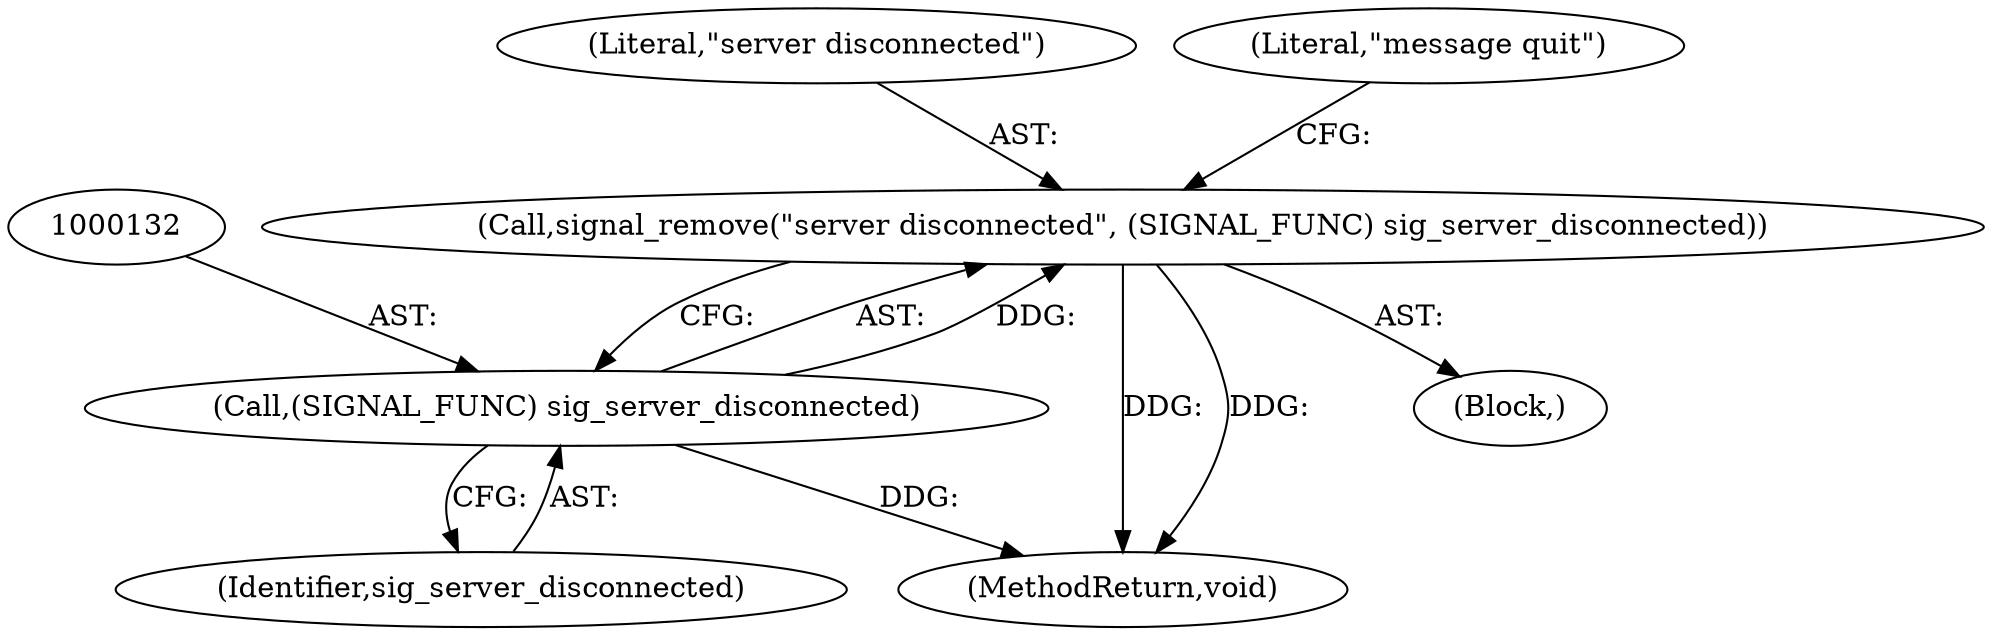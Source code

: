 digraph "0_irssi_77b2631c78461965bc9a7414aae206b5c514e1b3@API" {
"1000129" [label="(Call,signal_remove(\"server disconnected\", (SIGNAL_FUNC) sig_server_disconnected))"];
"1000131" [label="(Call,(SIGNAL_FUNC) sig_server_disconnected)"];
"1000131" [label="(Call,(SIGNAL_FUNC) sig_server_disconnected)"];
"1000130" [label="(Literal,\"server disconnected\")"];
"1000149" [label="(MethodReturn,void)"];
"1000102" [label="(Block,)"];
"1000133" [label="(Identifier,sig_server_disconnected)"];
"1000135" [label="(Literal,\"message quit\")"];
"1000129" [label="(Call,signal_remove(\"server disconnected\", (SIGNAL_FUNC) sig_server_disconnected))"];
"1000129" -> "1000102"  [label="AST: "];
"1000129" -> "1000131"  [label="CFG: "];
"1000130" -> "1000129"  [label="AST: "];
"1000131" -> "1000129"  [label="AST: "];
"1000135" -> "1000129"  [label="CFG: "];
"1000129" -> "1000149"  [label="DDG: "];
"1000129" -> "1000149"  [label="DDG: "];
"1000131" -> "1000129"  [label="DDG: "];
"1000131" -> "1000133"  [label="CFG: "];
"1000132" -> "1000131"  [label="AST: "];
"1000133" -> "1000131"  [label="AST: "];
"1000131" -> "1000149"  [label="DDG: "];
}
